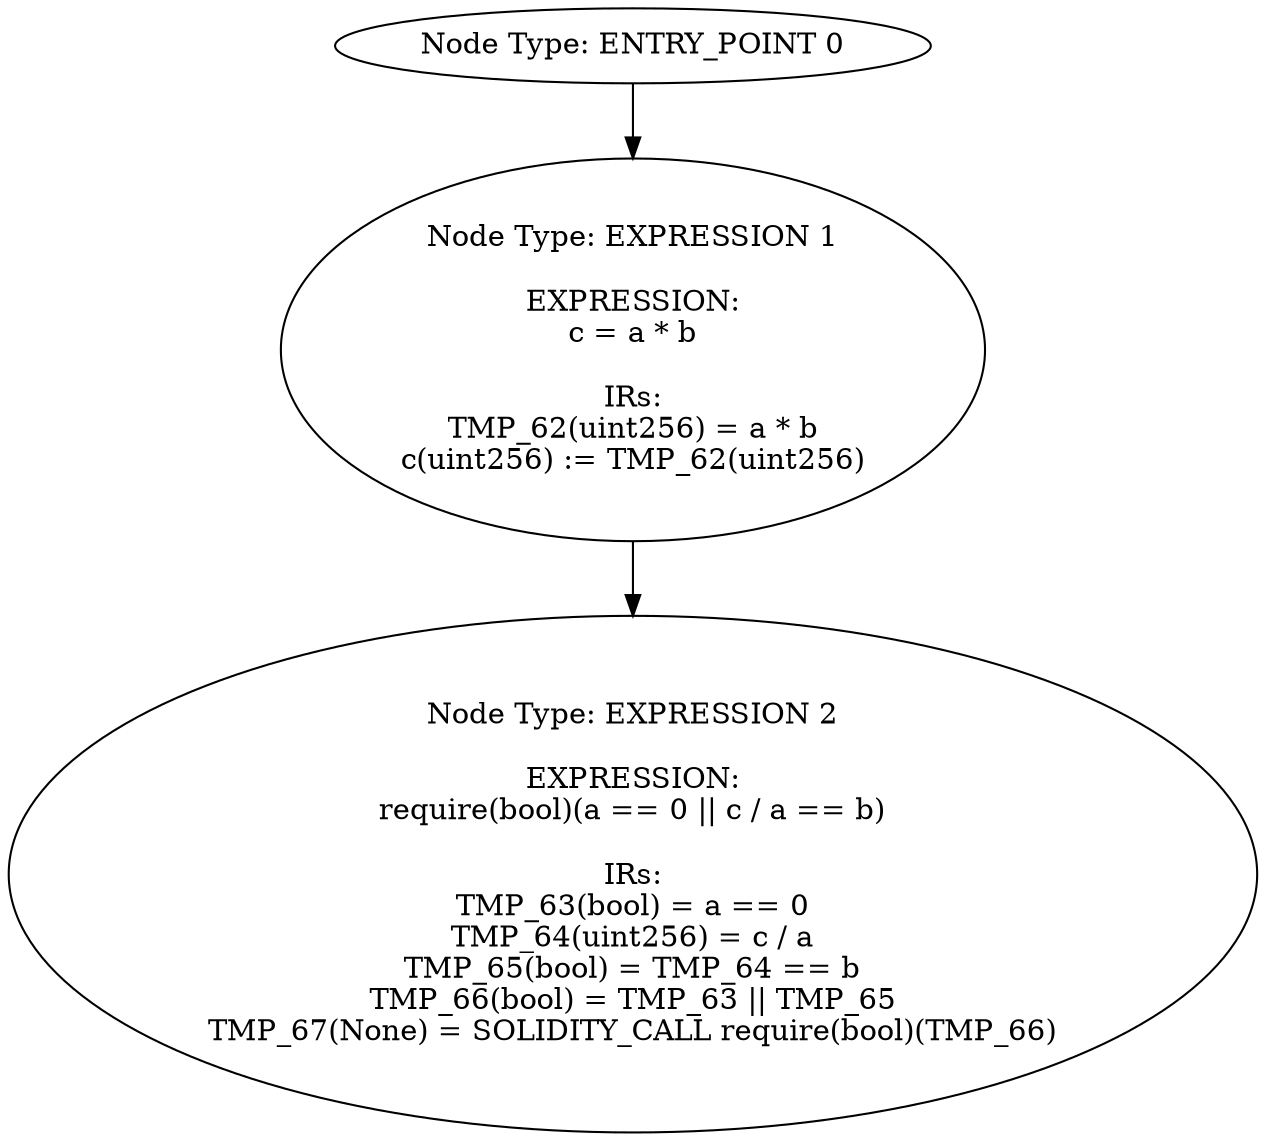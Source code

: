 digraph{
0[label="Node Type: ENTRY_POINT 0
"];
0->1;
1[label="Node Type: EXPRESSION 1

EXPRESSION:
c = a * b

IRs:
TMP_62(uint256) = a * b
c(uint256) := TMP_62(uint256)"];
1->2;
2[label="Node Type: EXPRESSION 2

EXPRESSION:
require(bool)(a == 0 || c / a == b)

IRs:
TMP_63(bool) = a == 0
TMP_64(uint256) = c / a
TMP_65(bool) = TMP_64 == b
TMP_66(bool) = TMP_63 || TMP_65
TMP_67(None) = SOLIDITY_CALL require(bool)(TMP_66)"];
}

